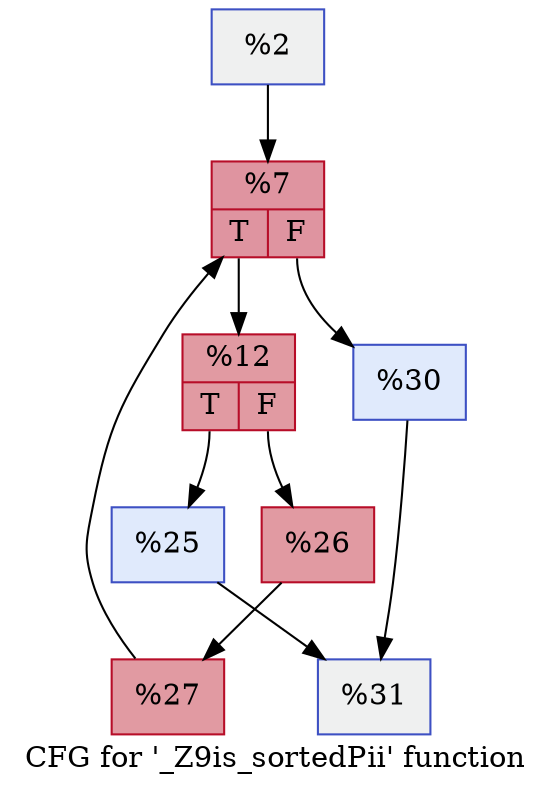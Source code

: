 digraph "CFG for '_Z9is_sortedPii' function" {
	label="CFG for '_Z9is_sortedPii' function";

	Node0x1672c70 [shape=record,color="#3d50c3ff", style=filled, fillcolor="#dbdcde70",label="{%2}"];
	Node0x1672c70 -> Node0x1673580;
	Node0x1673580 [shape=record,color="#b70d28ff", style=filled, fillcolor="#b70d2870",label="{%7|{<s0>T|<s1>F}}"];
	Node0x1673580:s0 -> Node0x1673450;
	Node0x1673580:s1 -> Node0x1673720;
	Node0x1673450 [shape=record,color="#b70d28ff", style=filled, fillcolor="#bb1b2c70",label="{%12|{<s0>T|<s1>F}}"];
	Node0x1673450:s0 -> Node0x1673db0;
	Node0x1673450:s1 -> Node0x1673e00;
	Node0x1673db0 [shape=record,color="#3d50c3ff", style=filled, fillcolor="#b9d0f970",label="{%25}"];
	Node0x1673db0 -> Node0x1674000;
	Node0x1673e00 [shape=record,color="#b70d28ff", style=filled, fillcolor="#bb1b2c70",label="{%26}"];
	Node0x1673e00 -> Node0x16740c0;
	Node0x16740c0 [shape=record,color="#b70d28ff", style=filled, fillcolor="#bb1b2c70",label="{%27}"];
	Node0x16740c0 -> Node0x1673580;
	Node0x1673720 [shape=record,color="#3d50c3ff", style=filled, fillcolor="#b9d0f970",label="{%30}"];
	Node0x1673720 -> Node0x1674000;
	Node0x1674000 [shape=record,color="#3d50c3ff", style=filled, fillcolor="#dbdcde70",label="{%31}"];
}
